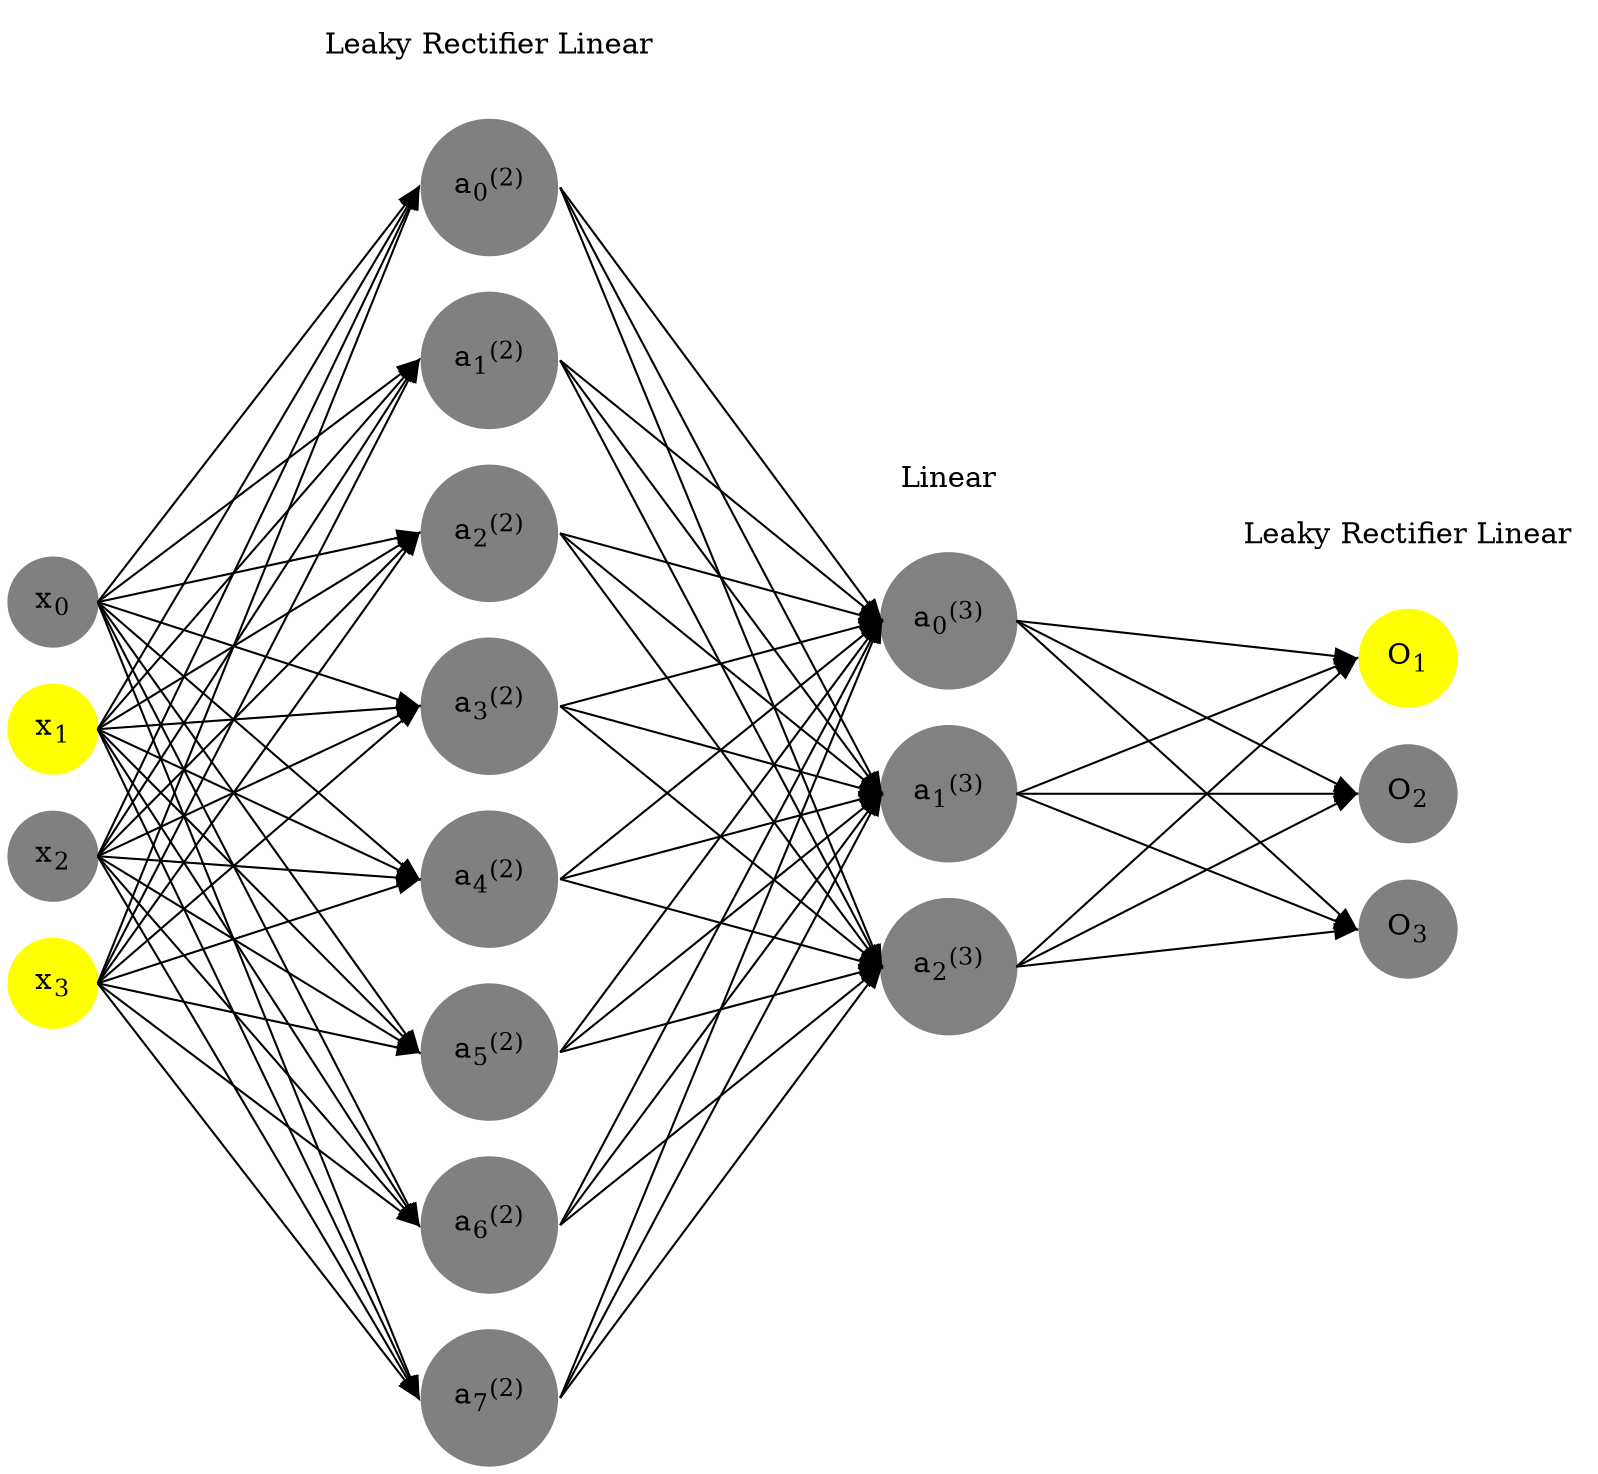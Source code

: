 digraph G {
	rankdir = LR;
	splines=false;
	edge[style=invis];
	ranksep= 1.4;
	{
	node [shape=circle, color="0.1667, 0.0, 0.5", style=filled, fillcolor="0.1667, 0.0, 0.5"];
	x0 [label=<x<sub>0</sub>>];
	}
	{
	node [shape=circle, color="0.1667, 1.0, 1.0", style=filled, fillcolor="0.1667, 1.0, 1.0"];
	x1 [label=<x<sub>1</sub>>];
	}
	{
	node [shape=circle, color="0.1667, 0.0, 0.5", style=filled, fillcolor="0.1667, 0.0, 0.5"];
	x2 [label=<x<sub>2</sub>>];
	}
	{
	node [shape=circle, color="0.1667, 1.0, 1.0", style=filled, fillcolor="0.1667, 1.0, 1.0"];
	x3 [label=<x<sub>3</sub>>];
	}
	{
	node [shape=circle, color="0.1667, 0.000077, 0.500039", style=filled, fillcolor="0.1667, 0.000077, 0.500039"];
	a02 [label=<a<sub>0</sub><sup>(2)</sup>>];
	}
	{
	node [shape=circle, color="0.1667, 0.001718, 0.500859", style=filled, fillcolor="0.1667, 0.001718, 0.500859"];
	a12 [label=<a<sub>1</sub><sup>(2)</sup>>];
	}
	{
	node [shape=circle, color="0.1667, 0.001148, 0.500574", style=filled, fillcolor="0.1667, 0.001148, 0.500574"];
	a22 [label=<a<sub>2</sub><sup>(2)</sup>>];
	}
	{
	node [shape=circle, color="0.1667, 0.000038, 0.500019", style=filled, fillcolor="0.1667, 0.000038, 0.500019"];
	a32 [label=<a<sub>3</sub><sup>(2)</sup>>];
	}
	{
	node [shape=circle, color="0.1667, 0.002944, 0.501472", style=filled, fillcolor="0.1667, 0.002944, 0.501472"];
	a42 [label=<a<sub>4</sub><sup>(2)</sup>>];
	}
	{
	node [shape=circle, color="0.1667, 0.002751, 0.501376", style=filled, fillcolor="0.1667, 0.002751, 0.501376"];
	a52 [label=<a<sub>5</sub><sup>(2)</sup>>];
	}
	{
	node [shape=circle, color="0.1667, 0.000029, 0.500015", style=filled, fillcolor="0.1667, 0.000029, 0.500015"];
	a62 [label=<a<sub>6</sub><sup>(2)</sup>>];
	}
	{
	node [shape=circle, color="0.1667, 0.000168, 0.500084", style=filled, fillcolor="0.1667, 0.000168, 0.500084"];
	a72 [label=<a<sub>7</sub><sup>(2)</sup>>];
	}
	{
	node [shape=circle, color="0.1667, 0.010051, 0.505026", style=filled, fillcolor="0.1667, 0.010051, 0.505026"];
	a03 [label=<a<sub>0</sub><sup>(3)</sup>>];
	}
	{
	node [shape=circle, color="0.1667, 0.015057, 0.507529", style=filled, fillcolor="0.1667, 0.015057, 0.507529"];
	a13 [label=<a<sub>1</sub><sup>(3)</sup>>];
	}
	{
	node [shape=circle, color="0.1667, 0.008303, 0.504152", style=filled, fillcolor="0.1667, 0.008303, 0.504152"];
	a23 [label=<a<sub>2</sub><sup>(3)</sup>>];
	}
	{
	node [shape=circle, color="0.1667, 1.0, 1.0", style=filled, fillcolor="0.1667, 1.0, 1.0"];
	O1 [label=<O<sub>1</sub>>];
	}
	{
	node [shape=circle, color="0.1667, 0.0, 0.5", style=filled, fillcolor="0.1667, 0.0, 0.5"];
	O2 [label=<O<sub>2</sub>>];
	}
	{
	node [shape=circle, color="0.1667, 0.0, 0.5", style=filled, fillcolor="0.1667, 0.0, 0.5"];
	O3 [label=<O<sub>3</sub>>];
	}
	{
	rank=same;
	x0->x1->x2->x3;
	}
	{
	rank=same;
	a02->a12->a22->a32->a42->a52->a62->a72;
	}
	{
	rank=same;
	a03->a13->a23;
	}
	{
	rank=same;
	O1->O2->O3;
	}
	l1 [shape=plaintext,label="Leaky Rectifier Linear"];
	l1->a02;
	{rank=same; l1;a02};
	l2 [shape=plaintext,label="Linear"];
	l2->a03;
	{rank=same; l2;a03};
	l3 [shape=plaintext,label="Leaky Rectifier Linear"];
	l3->O1;
	{rank=same; l3;O1};
edge[style=solid, tailport=e, headport=w];
	{x0;x1;x2;x3} -> {a02;a12;a22;a32;a42;a52;a62;a72};
	{a02;a12;a22;a32;a42;a52;a62;a72} -> {a03;a13;a23};
	{a03;a13;a23} -> {O1,O2,O3};
}